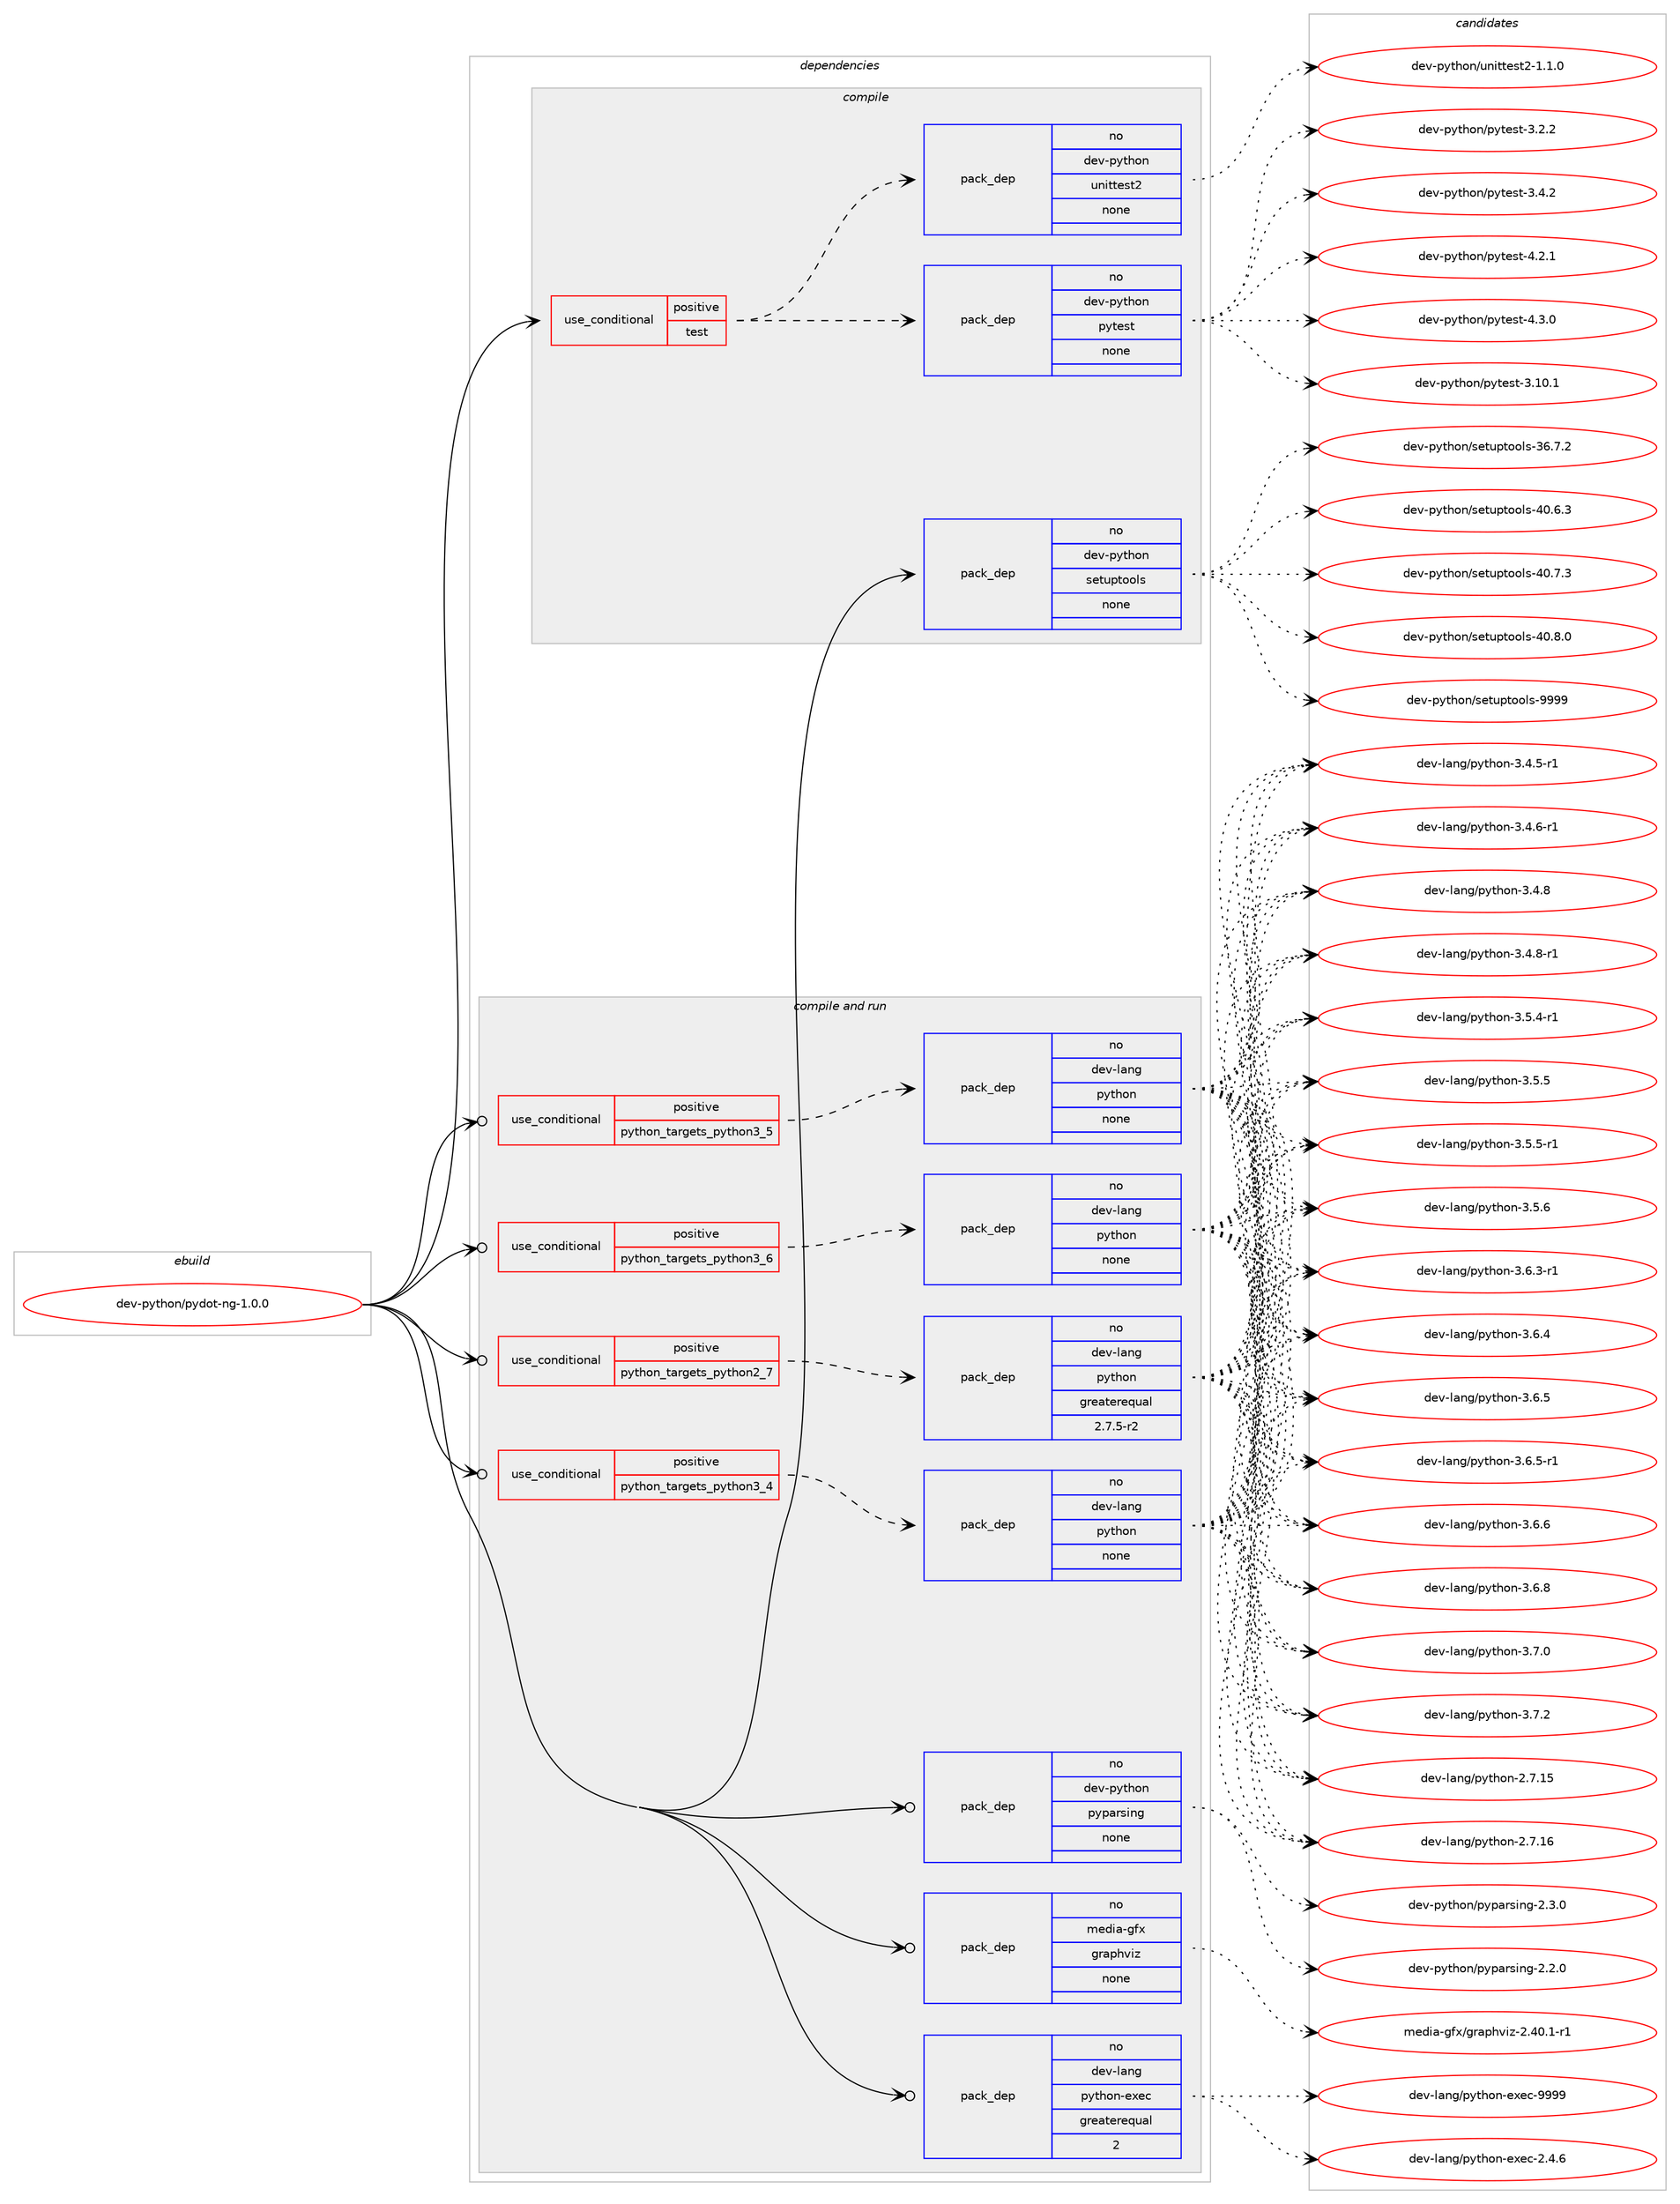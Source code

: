 digraph prolog {

# *************
# Graph options
# *************

newrank=true;
concentrate=true;
compound=true;
graph [rankdir=LR,fontname=Helvetica,fontsize=10,ranksep=1.5];#, ranksep=2.5, nodesep=0.2];
edge  [arrowhead=vee];
node  [fontname=Helvetica,fontsize=10];

# **********
# The ebuild
# **********

subgraph cluster_leftcol {
color=gray;
rank=same;
label=<<i>ebuild</i>>;
id [label="dev-python/pydot-ng-1.0.0", color=red, width=4, href="../dev-python/pydot-ng-1.0.0.svg"];
}

# ****************
# The dependencies
# ****************

subgraph cluster_midcol {
color=gray;
label=<<i>dependencies</i>>;
subgraph cluster_compile {
fillcolor="#eeeeee";
style=filled;
label=<<i>compile</i>>;
subgraph cond380612 {
dependency1428745 [label=<<TABLE BORDER="0" CELLBORDER="1" CELLSPACING="0" CELLPADDING="4"><TR><TD ROWSPAN="3" CELLPADDING="10">use_conditional</TD></TR><TR><TD>positive</TD></TR><TR><TD>test</TD></TR></TABLE>>, shape=none, color=red];
subgraph pack1024819 {
dependency1428746 [label=<<TABLE BORDER="0" CELLBORDER="1" CELLSPACING="0" CELLPADDING="4" WIDTH="220"><TR><TD ROWSPAN="6" CELLPADDING="30">pack_dep</TD></TR><TR><TD WIDTH="110">no</TD></TR><TR><TD>dev-python</TD></TR><TR><TD>pytest</TD></TR><TR><TD>none</TD></TR><TR><TD></TD></TR></TABLE>>, shape=none, color=blue];
}
dependency1428745:e -> dependency1428746:w [weight=20,style="dashed",arrowhead="vee"];
subgraph pack1024820 {
dependency1428747 [label=<<TABLE BORDER="0" CELLBORDER="1" CELLSPACING="0" CELLPADDING="4" WIDTH="220"><TR><TD ROWSPAN="6" CELLPADDING="30">pack_dep</TD></TR><TR><TD WIDTH="110">no</TD></TR><TR><TD>dev-python</TD></TR><TR><TD>unittest2</TD></TR><TR><TD>none</TD></TR><TR><TD></TD></TR></TABLE>>, shape=none, color=blue];
}
dependency1428745:e -> dependency1428747:w [weight=20,style="dashed",arrowhead="vee"];
}
id:e -> dependency1428745:w [weight=20,style="solid",arrowhead="vee"];
subgraph pack1024821 {
dependency1428748 [label=<<TABLE BORDER="0" CELLBORDER="1" CELLSPACING="0" CELLPADDING="4" WIDTH="220"><TR><TD ROWSPAN="6" CELLPADDING="30">pack_dep</TD></TR><TR><TD WIDTH="110">no</TD></TR><TR><TD>dev-python</TD></TR><TR><TD>setuptools</TD></TR><TR><TD>none</TD></TR><TR><TD></TD></TR></TABLE>>, shape=none, color=blue];
}
id:e -> dependency1428748:w [weight=20,style="solid",arrowhead="vee"];
}
subgraph cluster_compileandrun {
fillcolor="#eeeeee";
style=filled;
label=<<i>compile and run</i>>;
subgraph cond380613 {
dependency1428749 [label=<<TABLE BORDER="0" CELLBORDER="1" CELLSPACING="0" CELLPADDING="4"><TR><TD ROWSPAN="3" CELLPADDING="10">use_conditional</TD></TR><TR><TD>positive</TD></TR><TR><TD>python_targets_python2_7</TD></TR></TABLE>>, shape=none, color=red];
subgraph pack1024822 {
dependency1428750 [label=<<TABLE BORDER="0" CELLBORDER="1" CELLSPACING="0" CELLPADDING="4" WIDTH="220"><TR><TD ROWSPAN="6" CELLPADDING="30">pack_dep</TD></TR><TR><TD WIDTH="110">no</TD></TR><TR><TD>dev-lang</TD></TR><TR><TD>python</TD></TR><TR><TD>greaterequal</TD></TR><TR><TD>2.7.5-r2</TD></TR></TABLE>>, shape=none, color=blue];
}
dependency1428749:e -> dependency1428750:w [weight=20,style="dashed",arrowhead="vee"];
}
id:e -> dependency1428749:w [weight=20,style="solid",arrowhead="odotvee"];
subgraph cond380614 {
dependency1428751 [label=<<TABLE BORDER="0" CELLBORDER="1" CELLSPACING="0" CELLPADDING="4"><TR><TD ROWSPAN="3" CELLPADDING="10">use_conditional</TD></TR><TR><TD>positive</TD></TR><TR><TD>python_targets_python3_4</TD></TR></TABLE>>, shape=none, color=red];
subgraph pack1024823 {
dependency1428752 [label=<<TABLE BORDER="0" CELLBORDER="1" CELLSPACING="0" CELLPADDING="4" WIDTH="220"><TR><TD ROWSPAN="6" CELLPADDING="30">pack_dep</TD></TR><TR><TD WIDTH="110">no</TD></TR><TR><TD>dev-lang</TD></TR><TR><TD>python</TD></TR><TR><TD>none</TD></TR><TR><TD></TD></TR></TABLE>>, shape=none, color=blue];
}
dependency1428751:e -> dependency1428752:w [weight=20,style="dashed",arrowhead="vee"];
}
id:e -> dependency1428751:w [weight=20,style="solid",arrowhead="odotvee"];
subgraph cond380615 {
dependency1428753 [label=<<TABLE BORDER="0" CELLBORDER="1" CELLSPACING="0" CELLPADDING="4"><TR><TD ROWSPAN="3" CELLPADDING="10">use_conditional</TD></TR><TR><TD>positive</TD></TR><TR><TD>python_targets_python3_5</TD></TR></TABLE>>, shape=none, color=red];
subgraph pack1024824 {
dependency1428754 [label=<<TABLE BORDER="0" CELLBORDER="1" CELLSPACING="0" CELLPADDING="4" WIDTH="220"><TR><TD ROWSPAN="6" CELLPADDING="30">pack_dep</TD></TR><TR><TD WIDTH="110">no</TD></TR><TR><TD>dev-lang</TD></TR><TR><TD>python</TD></TR><TR><TD>none</TD></TR><TR><TD></TD></TR></TABLE>>, shape=none, color=blue];
}
dependency1428753:e -> dependency1428754:w [weight=20,style="dashed",arrowhead="vee"];
}
id:e -> dependency1428753:w [weight=20,style="solid",arrowhead="odotvee"];
subgraph cond380616 {
dependency1428755 [label=<<TABLE BORDER="0" CELLBORDER="1" CELLSPACING="0" CELLPADDING="4"><TR><TD ROWSPAN="3" CELLPADDING="10">use_conditional</TD></TR><TR><TD>positive</TD></TR><TR><TD>python_targets_python3_6</TD></TR></TABLE>>, shape=none, color=red];
subgraph pack1024825 {
dependency1428756 [label=<<TABLE BORDER="0" CELLBORDER="1" CELLSPACING="0" CELLPADDING="4" WIDTH="220"><TR><TD ROWSPAN="6" CELLPADDING="30">pack_dep</TD></TR><TR><TD WIDTH="110">no</TD></TR><TR><TD>dev-lang</TD></TR><TR><TD>python</TD></TR><TR><TD>none</TD></TR><TR><TD></TD></TR></TABLE>>, shape=none, color=blue];
}
dependency1428755:e -> dependency1428756:w [weight=20,style="dashed",arrowhead="vee"];
}
id:e -> dependency1428755:w [weight=20,style="solid",arrowhead="odotvee"];
subgraph pack1024826 {
dependency1428757 [label=<<TABLE BORDER="0" CELLBORDER="1" CELLSPACING="0" CELLPADDING="4" WIDTH="220"><TR><TD ROWSPAN="6" CELLPADDING="30">pack_dep</TD></TR><TR><TD WIDTH="110">no</TD></TR><TR><TD>dev-lang</TD></TR><TR><TD>python-exec</TD></TR><TR><TD>greaterequal</TD></TR><TR><TD>2</TD></TR></TABLE>>, shape=none, color=blue];
}
id:e -> dependency1428757:w [weight=20,style="solid",arrowhead="odotvee"];
subgraph pack1024827 {
dependency1428758 [label=<<TABLE BORDER="0" CELLBORDER="1" CELLSPACING="0" CELLPADDING="4" WIDTH="220"><TR><TD ROWSPAN="6" CELLPADDING="30">pack_dep</TD></TR><TR><TD WIDTH="110">no</TD></TR><TR><TD>dev-python</TD></TR><TR><TD>pyparsing</TD></TR><TR><TD>none</TD></TR><TR><TD></TD></TR></TABLE>>, shape=none, color=blue];
}
id:e -> dependency1428758:w [weight=20,style="solid",arrowhead="odotvee"];
subgraph pack1024828 {
dependency1428759 [label=<<TABLE BORDER="0" CELLBORDER="1" CELLSPACING="0" CELLPADDING="4" WIDTH="220"><TR><TD ROWSPAN="6" CELLPADDING="30">pack_dep</TD></TR><TR><TD WIDTH="110">no</TD></TR><TR><TD>media-gfx</TD></TR><TR><TD>graphviz</TD></TR><TR><TD>none</TD></TR><TR><TD></TD></TR></TABLE>>, shape=none, color=blue];
}
id:e -> dependency1428759:w [weight=20,style="solid",arrowhead="odotvee"];
}
subgraph cluster_run {
fillcolor="#eeeeee";
style=filled;
label=<<i>run</i>>;
}
}

# **************
# The candidates
# **************

subgraph cluster_choices {
rank=same;
color=gray;
label=<<i>candidates</i>>;

subgraph choice1024819 {
color=black;
nodesep=1;
choice100101118451121211161041111104711212111610111511645514649484649 [label="dev-python/pytest-3.10.1", color=red, width=4,href="../dev-python/pytest-3.10.1.svg"];
choice1001011184511212111610411111047112121116101115116455146504650 [label="dev-python/pytest-3.2.2", color=red, width=4,href="../dev-python/pytest-3.2.2.svg"];
choice1001011184511212111610411111047112121116101115116455146524650 [label="dev-python/pytest-3.4.2", color=red, width=4,href="../dev-python/pytest-3.4.2.svg"];
choice1001011184511212111610411111047112121116101115116455246504649 [label="dev-python/pytest-4.2.1", color=red, width=4,href="../dev-python/pytest-4.2.1.svg"];
choice1001011184511212111610411111047112121116101115116455246514648 [label="dev-python/pytest-4.3.0", color=red, width=4,href="../dev-python/pytest-4.3.0.svg"];
dependency1428746:e -> choice100101118451121211161041111104711212111610111511645514649484649:w [style=dotted,weight="100"];
dependency1428746:e -> choice1001011184511212111610411111047112121116101115116455146504650:w [style=dotted,weight="100"];
dependency1428746:e -> choice1001011184511212111610411111047112121116101115116455146524650:w [style=dotted,weight="100"];
dependency1428746:e -> choice1001011184511212111610411111047112121116101115116455246504649:w [style=dotted,weight="100"];
dependency1428746:e -> choice1001011184511212111610411111047112121116101115116455246514648:w [style=dotted,weight="100"];
}
subgraph choice1024820 {
color=black;
nodesep=1;
choice100101118451121211161041111104711711010511611610111511650454946494648 [label="dev-python/unittest2-1.1.0", color=red, width=4,href="../dev-python/unittest2-1.1.0.svg"];
dependency1428747:e -> choice100101118451121211161041111104711711010511611610111511650454946494648:w [style=dotted,weight="100"];
}
subgraph choice1024821 {
color=black;
nodesep=1;
choice100101118451121211161041111104711510111611711211611111110811545515446554650 [label="dev-python/setuptools-36.7.2", color=red, width=4,href="../dev-python/setuptools-36.7.2.svg"];
choice100101118451121211161041111104711510111611711211611111110811545524846544651 [label="dev-python/setuptools-40.6.3", color=red, width=4,href="../dev-python/setuptools-40.6.3.svg"];
choice100101118451121211161041111104711510111611711211611111110811545524846554651 [label="dev-python/setuptools-40.7.3", color=red, width=4,href="../dev-python/setuptools-40.7.3.svg"];
choice100101118451121211161041111104711510111611711211611111110811545524846564648 [label="dev-python/setuptools-40.8.0", color=red, width=4,href="../dev-python/setuptools-40.8.0.svg"];
choice10010111845112121116104111110471151011161171121161111111081154557575757 [label="dev-python/setuptools-9999", color=red, width=4,href="../dev-python/setuptools-9999.svg"];
dependency1428748:e -> choice100101118451121211161041111104711510111611711211611111110811545515446554650:w [style=dotted,weight="100"];
dependency1428748:e -> choice100101118451121211161041111104711510111611711211611111110811545524846544651:w [style=dotted,weight="100"];
dependency1428748:e -> choice100101118451121211161041111104711510111611711211611111110811545524846554651:w [style=dotted,weight="100"];
dependency1428748:e -> choice100101118451121211161041111104711510111611711211611111110811545524846564648:w [style=dotted,weight="100"];
dependency1428748:e -> choice10010111845112121116104111110471151011161171121161111111081154557575757:w [style=dotted,weight="100"];
}
subgraph choice1024822 {
color=black;
nodesep=1;
choice10010111845108971101034711212111610411111045504655464953 [label="dev-lang/python-2.7.15", color=red, width=4,href="../dev-lang/python-2.7.15.svg"];
choice10010111845108971101034711212111610411111045504655464954 [label="dev-lang/python-2.7.16", color=red, width=4,href="../dev-lang/python-2.7.16.svg"];
choice1001011184510897110103471121211161041111104551465246534511449 [label="dev-lang/python-3.4.5-r1", color=red, width=4,href="../dev-lang/python-3.4.5-r1.svg"];
choice1001011184510897110103471121211161041111104551465246544511449 [label="dev-lang/python-3.4.6-r1", color=red, width=4,href="../dev-lang/python-3.4.6-r1.svg"];
choice100101118451089711010347112121116104111110455146524656 [label="dev-lang/python-3.4.8", color=red, width=4,href="../dev-lang/python-3.4.8.svg"];
choice1001011184510897110103471121211161041111104551465246564511449 [label="dev-lang/python-3.4.8-r1", color=red, width=4,href="../dev-lang/python-3.4.8-r1.svg"];
choice1001011184510897110103471121211161041111104551465346524511449 [label="dev-lang/python-3.5.4-r1", color=red, width=4,href="../dev-lang/python-3.5.4-r1.svg"];
choice100101118451089711010347112121116104111110455146534653 [label="dev-lang/python-3.5.5", color=red, width=4,href="../dev-lang/python-3.5.5.svg"];
choice1001011184510897110103471121211161041111104551465346534511449 [label="dev-lang/python-3.5.5-r1", color=red, width=4,href="../dev-lang/python-3.5.5-r1.svg"];
choice100101118451089711010347112121116104111110455146534654 [label="dev-lang/python-3.5.6", color=red, width=4,href="../dev-lang/python-3.5.6.svg"];
choice1001011184510897110103471121211161041111104551465446514511449 [label="dev-lang/python-3.6.3-r1", color=red, width=4,href="../dev-lang/python-3.6.3-r1.svg"];
choice100101118451089711010347112121116104111110455146544652 [label="dev-lang/python-3.6.4", color=red, width=4,href="../dev-lang/python-3.6.4.svg"];
choice100101118451089711010347112121116104111110455146544653 [label="dev-lang/python-3.6.5", color=red, width=4,href="../dev-lang/python-3.6.5.svg"];
choice1001011184510897110103471121211161041111104551465446534511449 [label="dev-lang/python-3.6.5-r1", color=red, width=4,href="../dev-lang/python-3.6.5-r1.svg"];
choice100101118451089711010347112121116104111110455146544654 [label="dev-lang/python-3.6.6", color=red, width=4,href="../dev-lang/python-3.6.6.svg"];
choice100101118451089711010347112121116104111110455146544656 [label="dev-lang/python-3.6.8", color=red, width=4,href="../dev-lang/python-3.6.8.svg"];
choice100101118451089711010347112121116104111110455146554648 [label="dev-lang/python-3.7.0", color=red, width=4,href="../dev-lang/python-3.7.0.svg"];
choice100101118451089711010347112121116104111110455146554650 [label="dev-lang/python-3.7.2", color=red, width=4,href="../dev-lang/python-3.7.2.svg"];
dependency1428750:e -> choice10010111845108971101034711212111610411111045504655464953:w [style=dotted,weight="100"];
dependency1428750:e -> choice10010111845108971101034711212111610411111045504655464954:w [style=dotted,weight="100"];
dependency1428750:e -> choice1001011184510897110103471121211161041111104551465246534511449:w [style=dotted,weight="100"];
dependency1428750:e -> choice1001011184510897110103471121211161041111104551465246544511449:w [style=dotted,weight="100"];
dependency1428750:e -> choice100101118451089711010347112121116104111110455146524656:w [style=dotted,weight="100"];
dependency1428750:e -> choice1001011184510897110103471121211161041111104551465246564511449:w [style=dotted,weight="100"];
dependency1428750:e -> choice1001011184510897110103471121211161041111104551465346524511449:w [style=dotted,weight="100"];
dependency1428750:e -> choice100101118451089711010347112121116104111110455146534653:w [style=dotted,weight="100"];
dependency1428750:e -> choice1001011184510897110103471121211161041111104551465346534511449:w [style=dotted,weight="100"];
dependency1428750:e -> choice100101118451089711010347112121116104111110455146534654:w [style=dotted,weight="100"];
dependency1428750:e -> choice1001011184510897110103471121211161041111104551465446514511449:w [style=dotted,weight="100"];
dependency1428750:e -> choice100101118451089711010347112121116104111110455146544652:w [style=dotted,weight="100"];
dependency1428750:e -> choice100101118451089711010347112121116104111110455146544653:w [style=dotted,weight="100"];
dependency1428750:e -> choice1001011184510897110103471121211161041111104551465446534511449:w [style=dotted,weight="100"];
dependency1428750:e -> choice100101118451089711010347112121116104111110455146544654:w [style=dotted,weight="100"];
dependency1428750:e -> choice100101118451089711010347112121116104111110455146544656:w [style=dotted,weight="100"];
dependency1428750:e -> choice100101118451089711010347112121116104111110455146554648:w [style=dotted,weight="100"];
dependency1428750:e -> choice100101118451089711010347112121116104111110455146554650:w [style=dotted,weight="100"];
}
subgraph choice1024823 {
color=black;
nodesep=1;
choice10010111845108971101034711212111610411111045504655464953 [label="dev-lang/python-2.7.15", color=red, width=4,href="../dev-lang/python-2.7.15.svg"];
choice10010111845108971101034711212111610411111045504655464954 [label="dev-lang/python-2.7.16", color=red, width=4,href="../dev-lang/python-2.7.16.svg"];
choice1001011184510897110103471121211161041111104551465246534511449 [label="dev-lang/python-3.4.5-r1", color=red, width=4,href="../dev-lang/python-3.4.5-r1.svg"];
choice1001011184510897110103471121211161041111104551465246544511449 [label="dev-lang/python-3.4.6-r1", color=red, width=4,href="../dev-lang/python-3.4.6-r1.svg"];
choice100101118451089711010347112121116104111110455146524656 [label="dev-lang/python-3.4.8", color=red, width=4,href="../dev-lang/python-3.4.8.svg"];
choice1001011184510897110103471121211161041111104551465246564511449 [label="dev-lang/python-3.4.8-r1", color=red, width=4,href="../dev-lang/python-3.4.8-r1.svg"];
choice1001011184510897110103471121211161041111104551465346524511449 [label="dev-lang/python-3.5.4-r1", color=red, width=4,href="../dev-lang/python-3.5.4-r1.svg"];
choice100101118451089711010347112121116104111110455146534653 [label="dev-lang/python-3.5.5", color=red, width=4,href="../dev-lang/python-3.5.5.svg"];
choice1001011184510897110103471121211161041111104551465346534511449 [label="dev-lang/python-3.5.5-r1", color=red, width=4,href="../dev-lang/python-3.5.5-r1.svg"];
choice100101118451089711010347112121116104111110455146534654 [label="dev-lang/python-3.5.6", color=red, width=4,href="../dev-lang/python-3.5.6.svg"];
choice1001011184510897110103471121211161041111104551465446514511449 [label="dev-lang/python-3.6.3-r1", color=red, width=4,href="../dev-lang/python-3.6.3-r1.svg"];
choice100101118451089711010347112121116104111110455146544652 [label="dev-lang/python-3.6.4", color=red, width=4,href="../dev-lang/python-3.6.4.svg"];
choice100101118451089711010347112121116104111110455146544653 [label="dev-lang/python-3.6.5", color=red, width=4,href="../dev-lang/python-3.6.5.svg"];
choice1001011184510897110103471121211161041111104551465446534511449 [label="dev-lang/python-3.6.5-r1", color=red, width=4,href="../dev-lang/python-3.6.5-r1.svg"];
choice100101118451089711010347112121116104111110455146544654 [label="dev-lang/python-3.6.6", color=red, width=4,href="../dev-lang/python-3.6.6.svg"];
choice100101118451089711010347112121116104111110455146544656 [label="dev-lang/python-3.6.8", color=red, width=4,href="../dev-lang/python-3.6.8.svg"];
choice100101118451089711010347112121116104111110455146554648 [label="dev-lang/python-3.7.0", color=red, width=4,href="../dev-lang/python-3.7.0.svg"];
choice100101118451089711010347112121116104111110455146554650 [label="dev-lang/python-3.7.2", color=red, width=4,href="../dev-lang/python-3.7.2.svg"];
dependency1428752:e -> choice10010111845108971101034711212111610411111045504655464953:w [style=dotted,weight="100"];
dependency1428752:e -> choice10010111845108971101034711212111610411111045504655464954:w [style=dotted,weight="100"];
dependency1428752:e -> choice1001011184510897110103471121211161041111104551465246534511449:w [style=dotted,weight="100"];
dependency1428752:e -> choice1001011184510897110103471121211161041111104551465246544511449:w [style=dotted,weight="100"];
dependency1428752:e -> choice100101118451089711010347112121116104111110455146524656:w [style=dotted,weight="100"];
dependency1428752:e -> choice1001011184510897110103471121211161041111104551465246564511449:w [style=dotted,weight="100"];
dependency1428752:e -> choice1001011184510897110103471121211161041111104551465346524511449:w [style=dotted,weight="100"];
dependency1428752:e -> choice100101118451089711010347112121116104111110455146534653:w [style=dotted,weight="100"];
dependency1428752:e -> choice1001011184510897110103471121211161041111104551465346534511449:w [style=dotted,weight="100"];
dependency1428752:e -> choice100101118451089711010347112121116104111110455146534654:w [style=dotted,weight="100"];
dependency1428752:e -> choice1001011184510897110103471121211161041111104551465446514511449:w [style=dotted,weight="100"];
dependency1428752:e -> choice100101118451089711010347112121116104111110455146544652:w [style=dotted,weight="100"];
dependency1428752:e -> choice100101118451089711010347112121116104111110455146544653:w [style=dotted,weight="100"];
dependency1428752:e -> choice1001011184510897110103471121211161041111104551465446534511449:w [style=dotted,weight="100"];
dependency1428752:e -> choice100101118451089711010347112121116104111110455146544654:w [style=dotted,weight="100"];
dependency1428752:e -> choice100101118451089711010347112121116104111110455146544656:w [style=dotted,weight="100"];
dependency1428752:e -> choice100101118451089711010347112121116104111110455146554648:w [style=dotted,weight="100"];
dependency1428752:e -> choice100101118451089711010347112121116104111110455146554650:w [style=dotted,weight="100"];
}
subgraph choice1024824 {
color=black;
nodesep=1;
choice10010111845108971101034711212111610411111045504655464953 [label="dev-lang/python-2.7.15", color=red, width=4,href="../dev-lang/python-2.7.15.svg"];
choice10010111845108971101034711212111610411111045504655464954 [label="dev-lang/python-2.7.16", color=red, width=4,href="../dev-lang/python-2.7.16.svg"];
choice1001011184510897110103471121211161041111104551465246534511449 [label="dev-lang/python-3.4.5-r1", color=red, width=4,href="../dev-lang/python-3.4.5-r1.svg"];
choice1001011184510897110103471121211161041111104551465246544511449 [label="dev-lang/python-3.4.6-r1", color=red, width=4,href="../dev-lang/python-3.4.6-r1.svg"];
choice100101118451089711010347112121116104111110455146524656 [label="dev-lang/python-3.4.8", color=red, width=4,href="../dev-lang/python-3.4.8.svg"];
choice1001011184510897110103471121211161041111104551465246564511449 [label="dev-lang/python-3.4.8-r1", color=red, width=4,href="../dev-lang/python-3.4.8-r1.svg"];
choice1001011184510897110103471121211161041111104551465346524511449 [label="dev-lang/python-3.5.4-r1", color=red, width=4,href="../dev-lang/python-3.5.4-r1.svg"];
choice100101118451089711010347112121116104111110455146534653 [label="dev-lang/python-3.5.5", color=red, width=4,href="../dev-lang/python-3.5.5.svg"];
choice1001011184510897110103471121211161041111104551465346534511449 [label="dev-lang/python-3.5.5-r1", color=red, width=4,href="../dev-lang/python-3.5.5-r1.svg"];
choice100101118451089711010347112121116104111110455146534654 [label="dev-lang/python-3.5.6", color=red, width=4,href="../dev-lang/python-3.5.6.svg"];
choice1001011184510897110103471121211161041111104551465446514511449 [label="dev-lang/python-3.6.3-r1", color=red, width=4,href="../dev-lang/python-3.6.3-r1.svg"];
choice100101118451089711010347112121116104111110455146544652 [label="dev-lang/python-3.6.4", color=red, width=4,href="../dev-lang/python-3.6.4.svg"];
choice100101118451089711010347112121116104111110455146544653 [label="dev-lang/python-3.6.5", color=red, width=4,href="../dev-lang/python-3.6.5.svg"];
choice1001011184510897110103471121211161041111104551465446534511449 [label="dev-lang/python-3.6.5-r1", color=red, width=4,href="../dev-lang/python-3.6.5-r1.svg"];
choice100101118451089711010347112121116104111110455146544654 [label="dev-lang/python-3.6.6", color=red, width=4,href="../dev-lang/python-3.6.6.svg"];
choice100101118451089711010347112121116104111110455146544656 [label="dev-lang/python-3.6.8", color=red, width=4,href="../dev-lang/python-3.6.8.svg"];
choice100101118451089711010347112121116104111110455146554648 [label="dev-lang/python-3.7.0", color=red, width=4,href="../dev-lang/python-3.7.0.svg"];
choice100101118451089711010347112121116104111110455146554650 [label="dev-lang/python-3.7.2", color=red, width=4,href="../dev-lang/python-3.7.2.svg"];
dependency1428754:e -> choice10010111845108971101034711212111610411111045504655464953:w [style=dotted,weight="100"];
dependency1428754:e -> choice10010111845108971101034711212111610411111045504655464954:w [style=dotted,weight="100"];
dependency1428754:e -> choice1001011184510897110103471121211161041111104551465246534511449:w [style=dotted,weight="100"];
dependency1428754:e -> choice1001011184510897110103471121211161041111104551465246544511449:w [style=dotted,weight="100"];
dependency1428754:e -> choice100101118451089711010347112121116104111110455146524656:w [style=dotted,weight="100"];
dependency1428754:e -> choice1001011184510897110103471121211161041111104551465246564511449:w [style=dotted,weight="100"];
dependency1428754:e -> choice1001011184510897110103471121211161041111104551465346524511449:w [style=dotted,weight="100"];
dependency1428754:e -> choice100101118451089711010347112121116104111110455146534653:w [style=dotted,weight="100"];
dependency1428754:e -> choice1001011184510897110103471121211161041111104551465346534511449:w [style=dotted,weight="100"];
dependency1428754:e -> choice100101118451089711010347112121116104111110455146534654:w [style=dotted,weight="100"];
dependency1428754:e -> choice1001011184510897110103471121211161041111104551465446514511449:w [style=dotted,weight="100"];
dependency1428754:e -> choice100101118451089711010347112121116104111110455146544652:w [style=dotted,weight="100"];
dependency1428754:e -> choice100101118451089711010347112121116104111110455146544653:w [style=dotted,weight="100"];
dependency1428754:e -> choice1001011184510897110103471121211161041111104551465446534511449:w [style=dotted,weight="100"];
dependency1428754:e -> choice100101118451089711010347112121116104111110455146544654:w [style=dotted,weight="100"];
dependency1428754:e -> choice100101118451089711010347112121116104111110455146544656:w [style=dotted,weight="100"];
dependency1428754:e -> choice100101118451089711010347112121116104111110455146554648:w [style=dotted,weight="100"];
dependency1428754:e -> choice100101118451089711010347112121116104111110455146554650:w [style=dotted,weight="100"];
}
subgraph choice1024825 {
color=black;
nodesep=1;
choice10010111845108971101034711212111610411111045504655464953 [label="dev-lang/python-2.7.15", color=red, width=4,href="../dev-lang/python-2.7.15.svg"];
choice10010111845108971101034711212111610411111045504655464954 [label="dev-lang/python-2.7.16", color=red, width=4,href="../dev-lang/python-2.7.16.svg"];
choice1001011184510897110103471121211161041111104551465246534511449 [label="dev-lang/python-3.4.5-r1", color=red, width=4,href="../dev-lang/python-3.4.5-r1.svg"];
choice1001011184510897110103471121211161041111104551465246544511449 [label="dev-lang/python-3.4.6-r1", color=red, width=4,href="../dev-lang/python-3.4.6-r1.svg"];
choice100101118451089711010347112121116104111110455146524656 [label="dev-lang/python-3.4.8", color=red, width=4,href="../dev-lang/python-3.4.8.svg"];
choice1001011184510897110103471121211161041111104551465246564511449 [label="dev-lang/python-3.4.8-r1", color=red, width=4,href="../dev-lang/python-3.4.8-r1.svg"];
choice1001011184510897110103471121211161041111104551465346524511449 [label="dev-lang/python-3.5.4-r1", color=red, width=4,href="../dev-lang/python-3.5.4-r1.svg"];
choice100101118451089711010347112121116104111110455146534653 [label="dev-lang/python-3.5.5", color=red, width=4,href="../dev-lang/python-3.5.5.svg"];
choice1001011184510897110103471121211161041111104551465346534511449 [label="dev-lang/python-3.5.5-r1", color=red, width=4,href="../dev-lang/python-3.5.5-r1.svg"];
choice100101118451089711010347112121116104111110455146534654 [label="dev-lang/python-3.5.6", color=red, width=4,href="../dev-lang/python-3.5.6.svg"];
choice1001011184510897110103471121211161041111104551465446514511449 [label="dev-lang/python-3.6.3-r1", color=red, width=4,href="../dev-lang/python-3.6.3-r1.svg"];
choice100101118451089711010347112121116104111110455146544652 [label="dev-lang/python-3.6.4", color=red, width=4,href="../dev-lang/python-3.6.4.svg"];
choice100101118451089711010347112121116104111110455146544653 [label="dev-lang/python-3.6.5", color=red, width=4,href="../dev-lang/python-3.6.5.svg"];
choice1001011184510897110103471121211161041111104551465446534511449 [label="dev-lang/python-3.6.5-r1", color=red, width=4,href="../dev-lang/python-3.6.5-r1.svg"];
choice100101118451089711010347112121116104111110455146544654 [label="dev-lang/python-3.6.6", color=red, width=4,href="../dev-lang/python-3.6.6.svg"];
choice100101118451089711010347112121116104111110455146544656 [label="dev-lang/python-3.6.8", color=red, width=4,href="../dev-lang/python-3.6.8.svg"];
choice100101118451089711010347112121116104111110455146554648 [label="dev-lang/python-3.7.0", color=red, width=4,href="../dev-lang/python-3.7.0.svg"];
choice100101118451089711010347112121116104111110455146554650 [label="dev-lang/python-3.7.2", color=red, width=4,href="../dev-lang/python-3.7.2.svg"];
dependency1428756:e -> choice10010111845108971101034711212111610411111045504655464953:w [style=dotted,weight="100"];
dependency1428756:e -> choice10010111845108971101034711212111610411111045504655464954:w [style=dotted,weight="100"];
dependency1428756:e -> choice1001011184510897110103471121211161041111104551465246534511449:w [style=dotted,weight="100"];
dependency1428756:e -> choice1001011184510897110103471121211161041111104551465246544511449:w [style=dotted,weight="100"];
dependency1428756:e -> choice100101118451089711010347112121116104111110455146524656:w [style=dotted,weight="100"];
dependency1428756:e -> choice1001011184510897110103471121211161041111104551465246564511449:w [style=dotted,weight="100"];
dependency1428756:e -> choice1001011184510897110103471121211161041111104551465346524511449:w [style=dotted,weight="100"];
dependency1428756:e -> choice100101118451089711010347112121116104111110455146534653:w [style=dotted,weight="100"];
dependency1428756:e -> choice1001011184510897110103471121211161041111104551465346534511449:w [style=dotted,weight="100"];
dependency1428756:e -> choice100101118451089711010347112121116104111110455146534654:w [style=dotted,weight="100"];
dependency1428756:e -> choice1001011184510897110103471121211161041111104551465446514511449:w [style=dotted,weight="100"];
dependency1428756:e -> choice100101118451089711010347112121116104111110455146544652:w [style=dotted,weight="100"];
dependency1428756:e -> choice100101118451089711010347112121116104111110455146544653:w [style=dotted,weight="100"];
dependency1428756:e -> choice1001011184510897110103471121211161041111104551465446534511449:w [style=dotted,weight="100"];
dependency1428756:e -> choice100101118451089711010347112121116104111110455146544654:w [style=dotted,weight="100"];
dependency1428756:e -> choice100101118451089711010347112121116104111110455146544656:w [style=dotted,weight="100"];
dependency1428756:e -> choice100101118451089711010347112121116104111110455146554648:w [style=dotted,weight="100"];
dependency1428756:e -> choice100101118451089711010347112121116104111110455146554650:w [style=dotted,weight="100"];
}
subgraph choice1024826 {
color=black;
nodesep=1;
choice1001011184510897110103471121211161041111104510112010199455046524654 [label="dev-lang/python-exec-2.4.6", color=red, width=4,href="../dev-lang/python-exec-2.4.6.svg"];
choice10010111845108971101034711212111610411111045101120101994557575757 [label="dev-lang/python-exec-9999", color=red, width=4,href="../dev-lang/python-exec-9999.svg"];
dependency1428757:e -> choice1001011184510897110103471121211161041111104510112010199455046524654:w [style=dotted,weight="100"];
dependency1428757:e -> choice10010111845108971101034711212111610411111045101120101994557575757:w [style=dotted,weight="100"];
}
subgraph choice1024827 {
color=black;
nodesep=1;
choice100101118451121211161041111104711212111297114115105110103455046504648 [label="dev-python/pyparsing-2.2.0", color=red, width=4,href="../dev-python/pyparsing-2.2.0.svg"];
choice100101118451121211161041111104711212111297114115105110103455046514648 [label="dev-python/pyparsing-2.3.0", color=red, width=4,href="../dev-python/pyparsing-2.3.0.svg"];
dependency1428758:e -> choice100101118451121211161041111104711212111297114115105110103455046504648:w [style=dotted,weight="100"];
dependency1428758:e -> choice100101118451121211161041111104711212111297114115105110103455046514648:w [style=dotted,weight="100"];
}
subgraph choice1024828 {
color=black;
nodesep=1;
choice10910110010597451031021204710311497112104118105122455046524846494511449 [label="media-gfx/graphviz-2.40.1-r1", color=red, width=4,href="../media-gfx/graphviz-2.40.1-r1.svg"];
dependency1428759:e -> choice10910110010597451031021204710311497112104118105122455046524846494511449:w [style=dotted,weight="100"];
}
}

}

